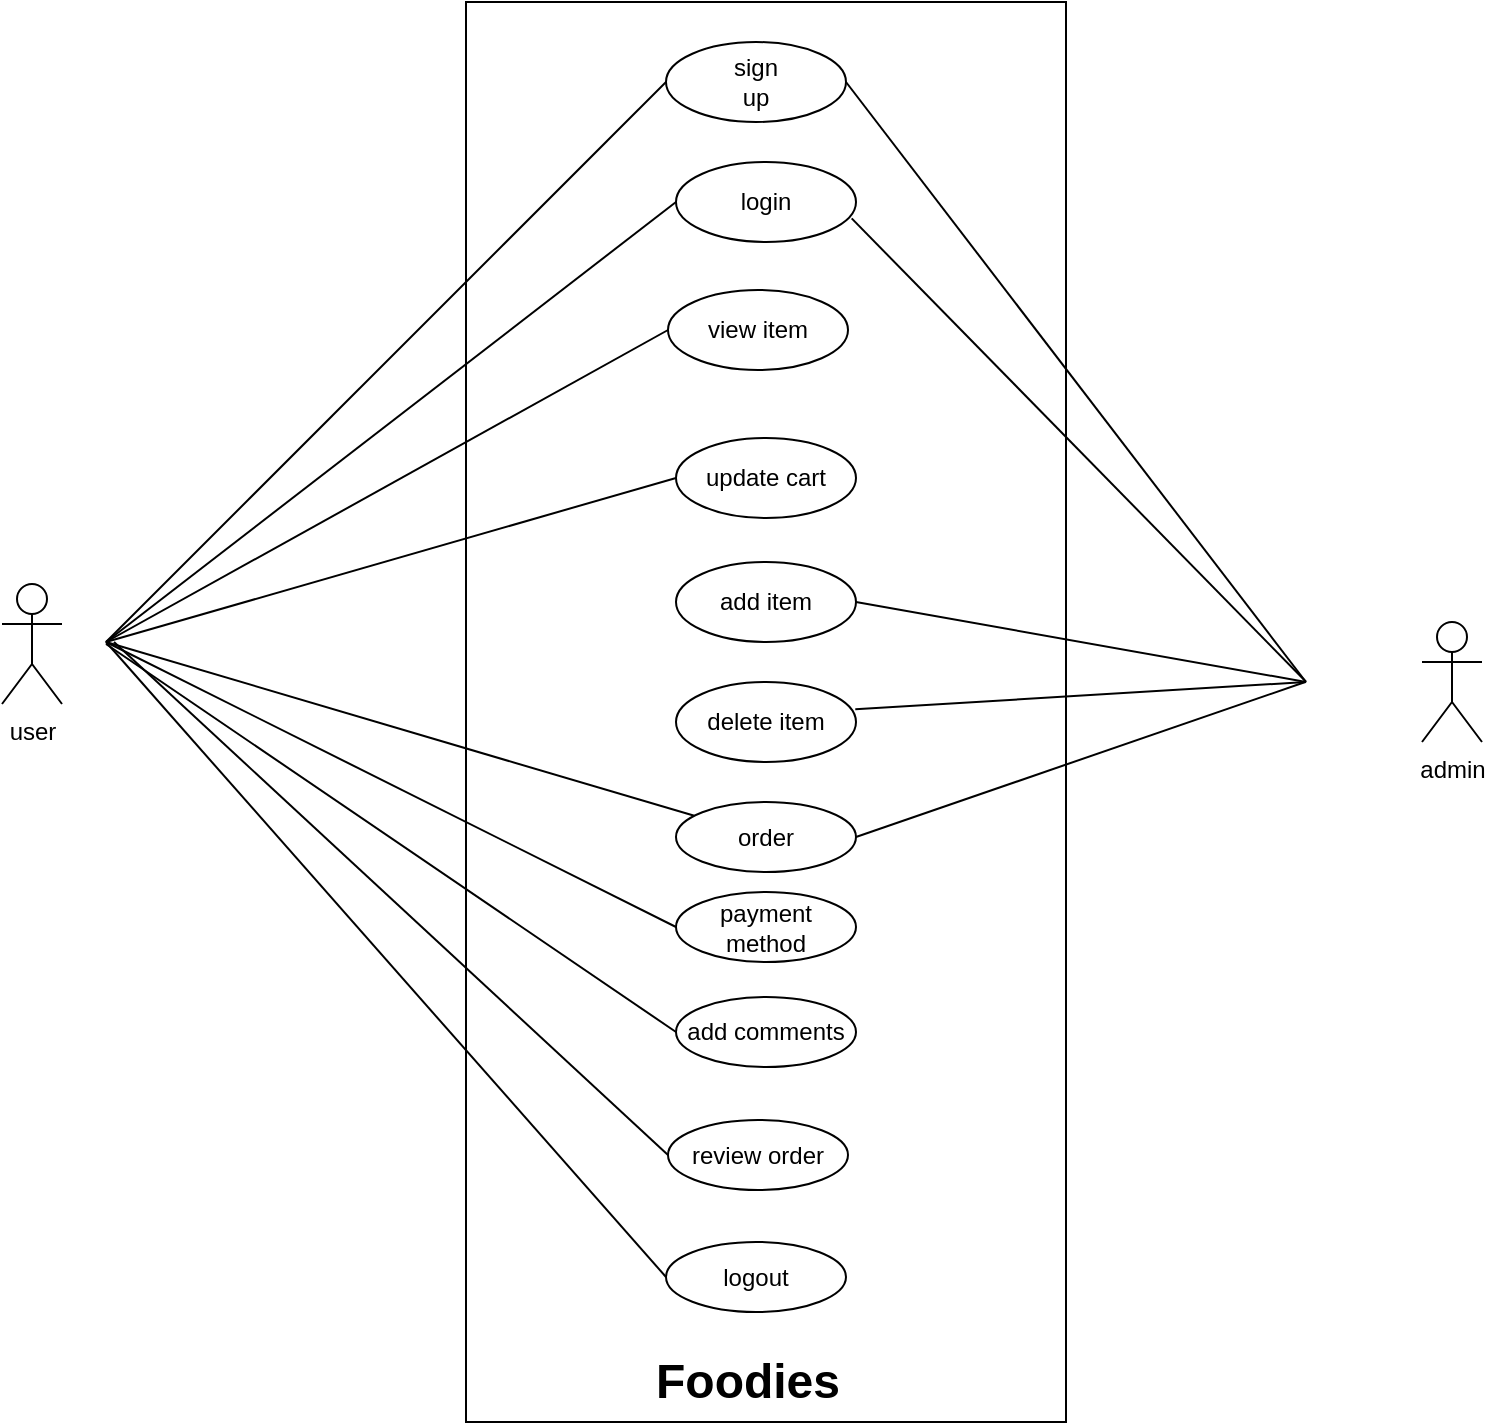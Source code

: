 <mxfile version="12.1.3" type="device" pages="1"><diagram id="4oQJgKbaDhLLS24HfNIh" name="Page-1"><mxGraphModel dx="1024" dy="485" grid="1" gridSize="10" guides="1" tooltips="1" connect="1" arrows="1" fold="1" page="1" pageScale="1" pageWidth="850" pageHeight="1100" math="0" shadow="0"><root><mxCell id="0"/><mxCell id="1" parent="0"/><mxCell id="8t81wZYX1pvku8Ef2HIp-4" value="" style="verticalLabelPosition=bottom;verticalAlign=top;html=1;shape=mxgraph.basic.rect;fillColor=#ffffff;fillColor2=none;strokeColor=#000000;strokeWidth=1;size=20;indent=5;" parent="1" vertex="1"><mxGeometry x="270" y="70" width="300" height="710" as="geometry"/></mxCell><mxCell id="8t81wZYX1pvku8Ef2HIp-5" value="user" style="shape=umlActor;verticalLabelPosition=bottom;labelBackgroundColor=#ffffff;verticalAlign=top;html=1;outlineConnect=0;" parent="1" vertex="1"><mxGeometry x="38" y="361" width="30" height="60" as="geometry"/></mxCell><mxCell id="8t81wZYX1pvku8Ef2HIp-6" value="admin" style="shape=umlActor;verticalLabelPosition=bottom;labelBackgroundColor=#ffffff;verticalAlign=top;html=1;outlineConnect=0;" parent="1" vertex="1"><mxGeometry x="748" y="380" width="30" height="60" as="geometry"/></mxCell><mxCell id="8t81wZYX1pvku8Ef2HIp-13" value="" style="ellipse;whiteSpace=wrap;html=1;" parent="1" vertex="1"><mxGeometry x="370" y="90" width="90" height="40" as="geometry"/></mxCell><mxCell id="8t81wZYX1pvku8Ef2HIp-15" value="sign up" style="text;html=1;strokeColor=none;fillColor=none;align=center;verticalAlign=middle;whiteSpace=wrap;rounded=0;" parent="1" vertex="1"><mxGeometry x="395" y="99.8" width="40" height="20" as="geometry"/></mxCell><mxCell id="8t81wZYX1pvku8Ef2HIp-16" value="" style="ellipse;whiteSpace=wrap;html=1;" parent="1" vertex="1"><mxGeometry x="375" y="150" width="90" height="40" as="geometry"/></mxCell><mxCell id="8t81wZYX1pvku8Ef2HIp-18" value="login" style="text;html=1;strokeColor=none;fillColor=none;align=center;verticalAlign=middle;whiteSpace=wrap;rounded=0;" parent="1" vertex="1"><mxGeometry x="400" y="159.8" width="40" height="20" as="geometry"/></mxCell><mxCell id="8t81wZYX1pvku8Ef2HIp-19" value="" style="endArrow=none;html=1;entryX=0;entryY=0.5;entryDx=0;entryDy=0;" parent="1" target="8t81wZYX1pvku8Ef2HIp-13" edge="1"><mxGeometry width="50" height="50" relative="1" as="geometry"><mxPoint x="90" y="390" as="sourcePoint"/><mxPoint x="144" y="350" as="targetPoint"/></mxGeometry></mxCell><mxCell id="8t81wZYX1pvku8Ef2HIp-20" value="" style="endArrow=none;html=1;entryX=0;entryY=0.5;entryDx=0;entryDy=0;" parent="1" target="8t81wZYX1pvku8Ef2HIp-16" edge="1"><mxGeometry width="50" height="50" relative="1" as="geometry"><mxPoint x="90" y="390" as="sourcePoint"/><mxPoint x="380" y="120" as="targetPoint"/></mxGeometry></mxCell><mxCell id="8t81wZYX1pvku8Ef2HIp-22" value="" style="endArrow=none;html=1;exitX=1;exitY=0.5;exitDx=0;exitDy=0;" parent="1" source="8t81wZYX1pvku8Ef2HIp-13" edge="1"><mxGeometry width="50" height="50" relative="1" as="geometry"><mxPoint x="627" y="320" as="sourcePoint"/><mxPoint x="690" y="410" as="targetPoint"/></mxGeometry></mxCell><mxCell id="8t81wZYX1pvku8Ef2HIp-23" value="" style="endArrow=none;html=1;exitX=0.976;exitY=0.705;exitDx=0;exitDy=0;exitPerimeter=0;entryX=0;entryY=0.5;entryDx=0;entryDy=0;entryPerimeter=0;" parent="1" source="8t81wZYX1pvku8Ef2HIp-16" edge="1"><mxGeometry width="50" height="50" relative="1" as="geometry"><mxPoint x="451.5" y="130" as="sourcePoint"/><mxPoint x="690" y="409.9" as="targetPoint"/></mxGeometry></mxCell><mxCell id="8t81wZYX1pvku8Ef2HIp-25" value="view item" style="ellipse;whiteSpace=wrap;html=1;" parent="1" vertex="1"><mxGeometry x="371" y="214" width="90" height="40" as="geometry"/></mxCell><mxCell id="8t81wZYX1pvku8Ef2HIp-26" value="" style="endArrow=none;html=1;entryX=0;entryY=0.5;entryDx=0;entryDy=0;" parent="1" target="8t81wZYX1pvku8Ef2HIp-25" edge="1"><mxGeometry width="50" height="50" relative="1" as="geometry"><mxPoint x="90" y="390" as="sourcePoint"/><mxPoint x="365" y="250" as="targetPoint"/></mxGeometry></mxCell><mxCell id="8t81wZYX1pvku8Ef2HIp-31" value="update cart" style="ellipse;whiteSpace=wrap;html=1;" parent="1" vertex="1"><mxGeometry x="375" y="288" width="90" height="40" as="geometry"/></mxCell><mxCell id="8t81wZYX1pvku8Ef2HIp-32" value="" style="endArrow=none;html=1;entryX=0;entryY=0.5;entryDx=0;entryDy=0;" parent="1" target="8t81wZYX1pvku8Ef2HIp-31" edge="1"><mxGeometry width="50" height="50" relative="1" as="geometry"><mxPoint x="90" y="390" as="sourcePoint"/><mxPoint x="381" y="244" as="targetPoint"/></mxGeometry></mxCell><mxCell id="8t81wZYX1pvku8Ef2HIp-34" value="delete item" style="ellipse;whiteSpace=wrap;html=1;" parent="1" vertex="1"><mxGeometry x="375" y="410" width="90" height="40" as="geometry"/></mxCell><mxCell id="8t81wZYX1pvku8Ef2HIp-35" value="" style="endArrow=none;html=1;exitX=0.996;exitY=0.34;exitDx=0;exitDy=0;exitPerimeter=0;" parent="1" source="8t81wZYX1pvku8Ef2HIp-34" edge="1"><mxGeometry width="50" height="50" relative="1" as="geometry"><mxPoint x="472.84" y="188.2" as="sourcePoint"/><mxPoint x="690" y="410" as="targetPoint"/></mxGeometry></mxCell><mxCell id="8t81wZYX1pvku8Ef2HIp-38" value="add item" style="ellipse;whiteSpace=wrap;html=1;" parent="1" vertex="1"><mxGeometry x="375" y="350" width="90" height="40" as="geometry"/></mxCell><mxCell id="8t81wZYX1pvku8Ef2HIp-39" value="" style="endArrow=none;html=1;exitX=1;exitY=0.5;exitDx=0;exitDy=0;" parent="1" source="8t81wZYX1pvku8Ef2HIp-38" edge="1"><mxGeometry width="50" height="50" relative="1" as="geometry"><mxPoint x="474.64" y="448.6" as="sourcePoint"/><mxPoint x="690" y="410" as="targetPoint"/></mxGeometry></mxCell><mxCell id="8t81wZYX1pvku8Ef2HIp-40" value="order" style="ellipse;whiteSpace=wrap;html=1;" parent="1" vertex="1"><mxGeometry x="375" y="470" width="90" height="35" as="geometry"/></mxCell><mxCell id="8t81wZYX1pvku8Ef2HIp-41" value="" style="endArrow=none;html=1;" parent="1" target="8t81wZYX1pvku8Ef2HIp-40" edge="1"><mxGeometry width="50" height="50" relative="1" as="geometry"><mxPoint x="90" y="390" as="sourcePoint"/><mxPoint x="385" y="318" as="targetPoint"/></mxGeometry></mxCell><mxCell id="8t81wZYX1pvku8Ef2HIp-42" value="payment method" style="ellipse;whiteSpace=wrap;html=1;" parent="1" vertex="1"><mxGeometry x="375" y="515" width="90" height="35" as="geometry"/></mxCell><mxCell id="8t81wZYX1pvku8Ef2HIp-43" value="" style="endArrow=none;html=1;exitX=1;exitY=0.5;exitDx=0;exitDy=0;entryX=0;entryY=0.5;entryDx=0;entryDy=0;entryPerimeter=0;" parent="1" source="8t81wZYX1pvku8Ef2HIp-40" edge="1"><mxGeometry width="50" height="50" relative="1" as="geometry"><mxPoint x="474.64" y="433.6" as="sourcePoint"/><mxPoint x="690" y="409.9" as="targetPoint"/></mxGeometry></mxCell><mxCell id="8t81wZYX1pvku8Ef2HIp-44" value="" style="endArrow=none;html=1;entryX=0;entryY=0.5;entryDx=0;entryDy=0;" parent="1" target="8t81wZYX1pvku8Ef2HIp-42" edge="1"><mxGeometry width="50" height="50" relative="1" as="geometry"><mxPoint x="90" y="390" as="sourcePoint"/><mxPoint x="370" y="533" as="targetPoint"/></mxGeometry></mxCell><mxCell id="8t81wZYX1pvku8Ef2HIp-45" value="" style="endArrow=none;html=1;entryX=0;entryY=0.5;entryDx=0;entryDy=0;" parent="1" target="8t81wZYX1pvku8Ef2HIp-46" edge="1"><mxGeometry width="50" height="50" relative="1" as="geometry"><mxPoint x="90" y="390" as="sourcePoint"/><mxPoint x="393.64" y="548.205" as="targetPoint"/></mxGeometry></mxCell><mxCell id="8t81wZYX1pvku8Ef2HIp-46" value="logout" style="ellipse;whiteSpace=wrap;html=1;" parent="1" vertex="1"><mxGeometry x="370" y="690" width="90" height="35" as="geometry"/></mxCell><mxCell id="8t81wZYX1pvku8Ef2HIp-47" value="&lt;h1&gt;Foodies&lt;/h1&gt;" style="text;html=1;strokeColor=none;fillColor=none;spacing=5;spacingTop=-20;whiteSpace=wrap;overflow=hidden;rounded=0;" parent="1" vertex="1"><mxGeometry x="360" y="740" width="120" height="40" as="geometry"/></mxCell><mxCell id="JzchRtwzb2oZ1o27BVrJ-1" value="review order" style="ellipse;whiteSpace=wrap;html=1;" vertex="1" parent="1"><mxGeometry x="371" y="629" width="90" height="35" as="geometry"/></mxCell><mxCell id="JzchRtwzb2oZ1o27BVrJ-2" value="" style="endArrow=none;html=1;entryX=0;entryY=0.5;entryDx=0;entryDy=0;" edge="1" parent="1" target="JzchRtwzb2oZ1o27BVrJ-1"><mxGeometry width="50" height="50" relative="1" as="geometry"><mxPoint x="94" y="390" as="sourcePoint"/><mxPoint x="375" y="647.5" as="targetPoint"/></mxGeometry></mxCell><mxCell id="JzchRtwzb2oZ1o27BVrJ-3" value="add comments" style="ellipse;whiteSpace=wrap;html=1;" vertex="1" parent="1"><mxGeometry x="375" y="567.5" width="90" height="35" as="geometry"/></mxCell><mxCell id="JzchRtwzb2oZ1o27BVrJ-4" value="" style="endArrow=none;html=1;entryX=0;entryY=0.5;entryDx=0;entryDy=0;" edge="1" parent="1" target="JzchRtwzb2oZ1o27BVrJ-3"><mxGeometry width="50" height="50" relative="1" as="geometry"><mxPoint x="90" y="391" as="sourcePoint"/><mxPoint x="375" y="533.5" as="targetPoint"/></mxGeometry></mxCell></root></mxGraphModel></diagram></mxfile>